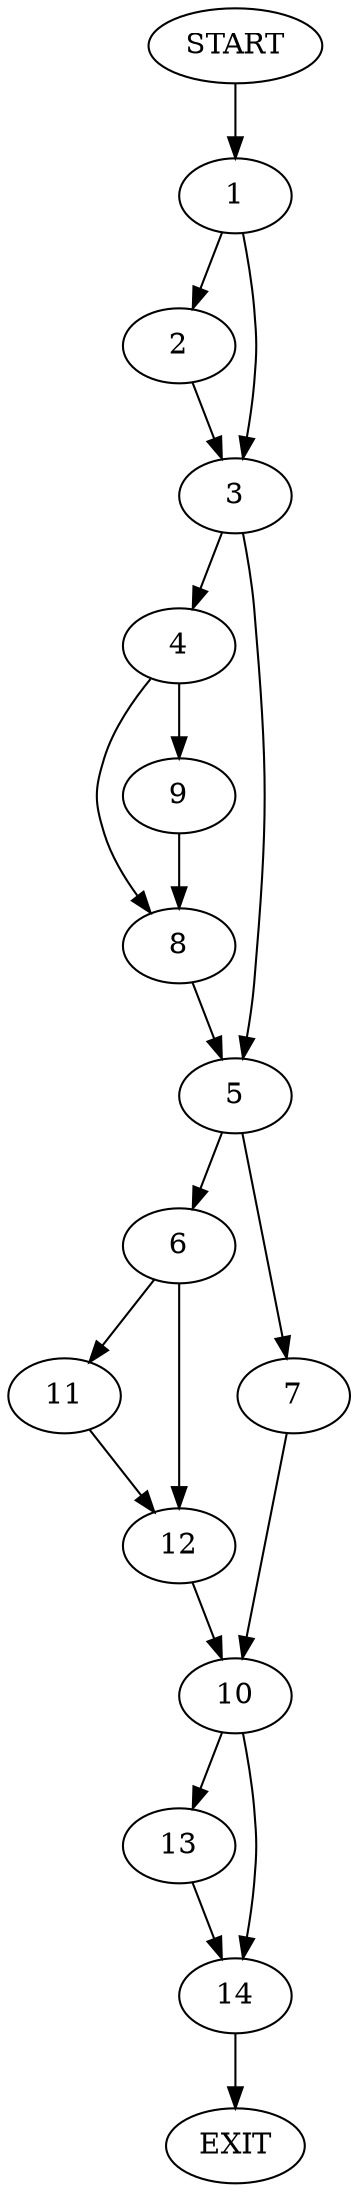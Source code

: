 digraph {
0 [label="START"]
15 [label="EXIT"]
0 -> 1
1 -> 2
1 -> 3
3 -> 4
3 -> 5
2 -> 3
5 -> 6
5 -> 7
4 -> 8
4 -> 9
9 -> 8
8 -> 5
7 -> 10
6 -> 11
6 -> 12
10 -> 13
10 -> 14
12 -> 10
11 -> 12
13 -> 14
14 -> 15
}
